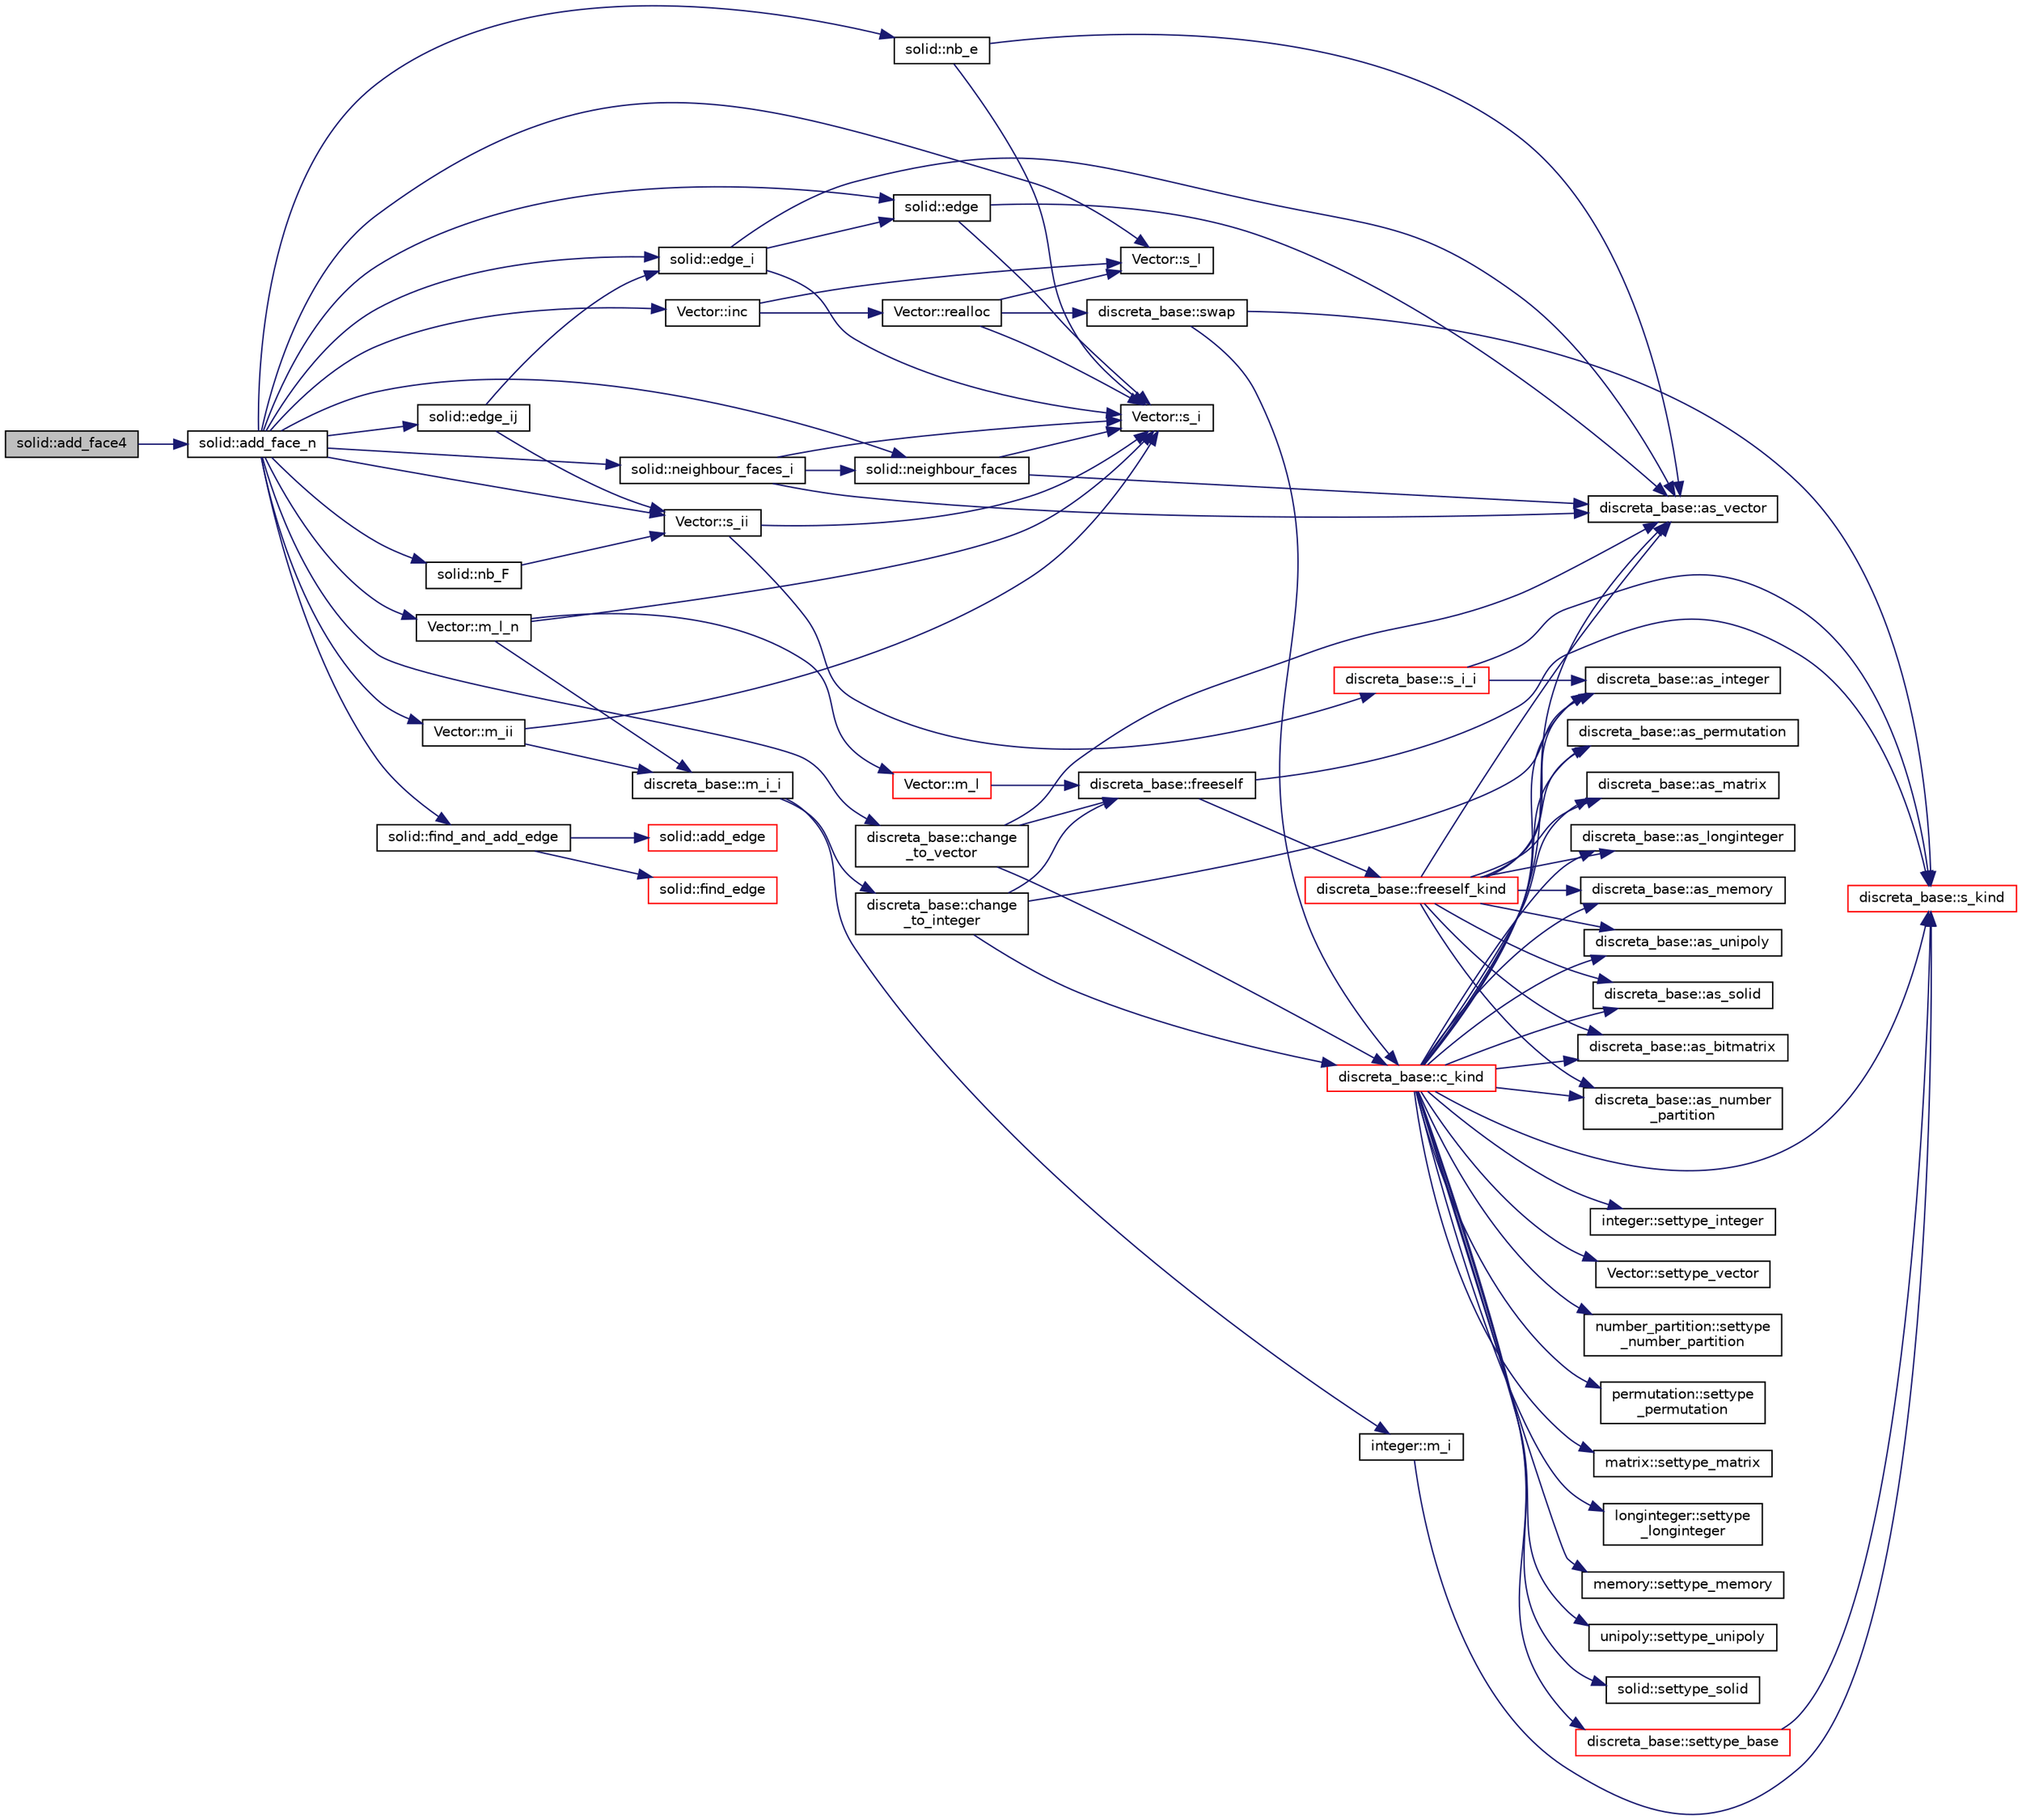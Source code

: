 digraph "solid::add_face4"
{
  edge [fontname="Helvetica",fontsize="10",labelfontname="Helvetica",labelfontsize="10"];
  node [fontname="Helvetica",fontsize="10",shape=record];
  rankdir="LR";
  Node478 [label="solid::add_face4",height=0.2,width=0.4,color="black", fillcolor="grey75", style="filled", fontcolor="black"];
  Node478 -> Node479 [color="midnightblue",fontsize="10",style="solid",fontname="Helvetica"];
  Node479 [label="solid::add_face_n",height=0.2,width=0.4,color="black", fillcolor="white", style="filled",URL="$d8/def/classsolid.html#adbadfbdd46abe10cb56f041d2408b001"];
  Node479 -> Node480 [color="midnightblue",fontsize="10",style="solid",fontname="Helvetica"];
  Node480 [label="Vector::s_l",height=0.2,width=0.4,color="black", fillcolor="white", style="filled",URL="$d5/db2/class_vector.html#ad2dc082288f858d22a528832289e0704"];
  Node479 -> Node481 [color="midnightblue",fontsize="10",style="solid",fontname="Helvetica"];
  Node481 [label="solid::nb_e",height=0.2,width=0.4,color="black", fillcolor="white", style="filled",URL="$d8/def/classsolid.html#aeb3bd7332f1a39cdb44db6be83cca3f5"];
  Node481 -> Node482 [color="midnightblue",fontsize="10",style="solid",fontname="Helvetica"];
  Node482 [label="Vector::s_i",height=0.2,width=0.4,color="black", fillcolor="white", style="filled",URL="$d5/db2/class_vector.html#a1c4fe1752523df8119f70dd550244871"];
  Node481 -> Node483 [color="midnightblue",fontsize="10",style="solid",fontname="Helvetica"];
  Node483 [label="discreta_base::as_vector",height=0.2,width=0.4,color="black", fillcolor="white", style="filled",URL="$d7/d71/classdiscreta__base.html#a7bdd6cae39c380b128ee9e17e42cf020"];
  Node479 -> Node484 [color="midnightblue",fontsize="10",style="solid",fontname="Helvetica"];
  Node484 [label="Vector::inc",height=0.2,width=0.4,color="black", fillcolor="white", style="filled",URL="$d5/db2/class_vector.html#a5f6fe0531bc3d9829becd8503e4156a3"];
  Node484 -> Node485 [color="midnightblue",fontsize="10",style="solid",fontname="Helvetica"];
  Node485 [label="Vector::realloc",height=0.2,width=0.4,color="black", fillcolor="white", style="filled",URL="$d5/db2/class_vector.html#a00aff28a4a7cacc8c5aaf44b6f3fb3a5"];
  Node485 -> Node480 [color="midnightblue",fontsize="10",style="solid",fontname="Helvetica"];
  Node485 -> Node482 [color="midnightblue",fontsize="10",style="solid",fontname="Helvetica"];
  Node485 -> Node486 [color="midnightblue",fontsize="10",style="solid",fontname="Helvetica"];
  Node486 [label="discreta_base::swap",height=0.2,width=0.4,color="black", fillcolor="white", style="filled",URL="$d7/d71/classdiscreta__base.html#a2e8acbb9d3476675dac5b6a583b0293e"];
  Node486 -> Node487 [color="midnightblue",fontsize="10",style="solid",fontname="Helvetica"];
  Node487 [label="discreta_base::s_kind",height=0.2,width=0.4,color="red", fillcolor="white", style="filled",URL="$d7/d71/classdiscreta__base.html#a8a830025c74adbbc3362418a7c2ba157"];
  Node486 -> Node490 [color="midnightblue",fontsize="10",style="solid",fontname="Helvetica"];
  Node490 [label="discreta_base::c_kind",height=0.2,width=0.4,color="red", fillcolor="white", style="filled",URL="$d7/d71/classdiscreta__base.html#adc2ff61589c2d083688e7a43f333cb62"];
  Node490 -> Node491 [color="midnightblue",fontsize="10",style="solid",fontname="Helvetica"];
  Node491 [label="discreta_base::settype_base",height=0.2,width=0.4,color="red", fillcolor="white", style="filled",URL="$d7/d71/classdiscreta__base.html#a4f42899a89447d1c3993ea07c38f8ad4"];
  Node491 -> Node487 [color="midnightblue",fontsize="10",style="solid",fontname="Helvetica"];
  Node490 -> Node492 [color="midnightblue",fontsize="10",style="solid",fontname="Helvetica"];
  Node492 [label="discreta_base::as_integer",height=0.2,width=0.4,color="black", fillcolor="white", style="filled",URL="$d7/d71/classdiscreta__base.html#a00d7691eaf874fd283d942692fe8dd26"];
  Node490 -> Node493 [color="midnightblue",fontsize="10",style="solid",fontname="Helvetica"];
  Node493 [label="integer::settype_integer",height=0.2,width=0.4,color="black", fillcolor="white", style="filled",URL="$d0/de5/classinteger.html#a6265c65ef311229acd513d748faba796"];
  Node490 -> Node483 [color="midnightblue",fontsize="10",style="solid",fontname="Helvetica"];
  Node490 -> Node494 [color="midnightblue",fontsize="10",style="solid",fontname="Helvetica"];
  Node494 [label="Vector::settype_vector",height=0.2,width=0.4,color="black", fillcolor="white", style="filled",URL="$d5/db2/class_vector.html#a34e0d00b18c051f23904a8429fa6c8b4"];
  Node490 -> Node495 [color="midnightblue",fontsize="10",style="solid",fontname="Helvetica"];
  Node495 [label="discreta_base::as_number\l_partition",height=0.2,width=0.4,color="black", fillcolor="white", style="filled",URL="$d7/d71/classdiscreta__base.html#a307aa09de0e925d46697707968ffab00"];
  Node490 -> Node496 [color="midnightblue",fontsize="10",style="solid",fontname="Helvetica"];
  Node496 [label="number_partition::settype\l_number_partition",height=0.2,width=0.4,color="black", fillcolor="white", style="filled",URL="$df/d50/classnumber__partition.html#a3aaec1b557758f643ffc8555bbc358be"];
  Node490 -> Node497 [color="midnightblue",fontsize="10",style="solid",fontname="Helvetica"];
  Node497 [label="discreta_base::as_permutation",height=0.2,width=0.4,color="black", fillcolor="white", style="filled",URL="$d7/d71/classdiscreta__base.html#aa4e72f36a82984239b12ae831e131098"];
  Node490 -> Node498 [color="midnightblue",fontsize="10",style="solid",fontname="Helvetica"];
  Node498 [label="permutation::settype\l_permutation",height=0.2,width=0.4,color="black", fillcolor="white", style="filled",URL="$d0/d08/classpermutation.html#af1eea29f86195cede9562e444664c28c"];
  Node490 -> Node499 [color="midnightblue",fontsize="10",style="solid",fontname="Helvetica"];
  Node499 [label="discreta_base::as_matrix",height=0.2,width=0.4,color="black", fillcolor="white", style="filled",URL="$d7/d71/classdiscreta__base.html#ae4d7f56d917a4707b838fbffde6467ff"];
  Node490 -> Node500 [color="midnightblue",fontsize="10",style="solid",fontname="Helvetica"];
  Node500 [label="matrix::settype_matrix",height=0.2,width=0.4,color="black", fillcolor="white", style="filled",URL="$d1/d8d/classmatrix.html#a1780283a64a789e4084d792683d276bb"];
  Node490 -> Node501 [color="midnightblue",fontsize="10",style="solid",fontname="Helvetica"];
  Node501 [label="discreta_base::as_longinteger",height=0.2,width=0.4,color="black", fillcolor="white", style="filled",URL="$d7/d71/classdiscreta__base.html#a20a094639eb711b10c8694c51937f7cd"];
  Node490 -> Node502 [color="midnightblue",fontsize="10",style="solid",fontname="Helvetica"];
  Node502 [label="longinteger::settype\l_longinteger",height=0.2,width=0.4,color="black", fillcolor="white", style="filled",URL="$d3/d71/classlonginteger.html#ae5f811ece8df31b9ff114368a18e1dc5"];
  Node490 -> Node503 [color="midnightblue",fontsize="10",style="solid",fontname="Helvetica"];
  Node503 [label="discreta_base::as_memory",height=0.2,width=0.4,color="black", fillcolor="white", style="filled",URL="$d7/d71/classdiscreta__base.html#ad94b2d7dce0cd4fa22db57f6e79c4bd2"];
  Node490 -> Node504 [color="midnightblue",fontsize="10",style="solid",fontname="Helvetica"];
  Node504 [label="memory::settype_memory",height=0.2,width=0.4,color="black", fillcolor="white", style="filled",URL="$d8/d99/classmemory.html#a33aae277f9b8fe36b02e9d5da895451b"];
  Node490 -> Node505 [color="midnightblue",fontsize="10",style="solid",fontname="Helvetica"];
  Node505 [label="discreta_base::as_unipoly",height=0.2,width=0.4,color="black", fillcolor="white", style="filled",URL="$d7/d71/classdiscreta__base.html#ad50d8027f039fe5c2478cddb243adc9d"];
  Node490 -> Node506 [color="midnightblue",fontsize="10",style="solid",fontname="Helvetica"];
  Node506 [label="unipoly::settype_unipoly",height=0.2,width=0.4,color="black", fillcolor="white", style="filled",URL="$d1/d89/classunipoly.html#a8db854fcc85c5e1150b1f1b1c005c95b"];
  Node490 -> Node507 [color="midnightblue",fontsize="10",style="solid",fontname="Helvetica"];
  Node507 [label="discreta_base::as_solid",height=0.2,width=0.4,color="black", fillcolor="white", style="filled",URL="$d7/d71/classdiscreta__base.html#a1fc5f2b85ec97ab0a69dd64903c970a5"];
  Node490 -> Node508 [color="midnightblue",fontsize="10",style="solid",fontname="Helvetica"];
  Node508 [label="solid::settype_solid",height=0.2,width=0.4,color="black", fillcolor="white", style="filled",URL="$d8/def/classsolid.html#a775bd4821f75a8aee4ea3d4335ff90e0"];
  Node490 -> Node509 [color="midnightblue",fontsize="10",style="solid",fontname="Helvetica"];
  Node509 [label="discreta_base::as_bitmatrix",height=0.2,width=0.4,color="black", fillcolor="white", style="filled",URL="$d7/d71/classdiscreta__base.html#a071ad54ea8ef6c9d1d15f532e5a76df6"];
  Node490 -> Node487 [color="midnightblue",fontsize="10",style="solid",fontname="Helvetica"];
  Node484 -> Node480 [color="midnightblue",fontsize="10",style="solid",fontname="Helvetica"];
  Node479 -> Node529 [color="midnightblue",fontsize="10",style="solid",fontname="Helvetica"];
  Node529 [label="solid::edge",height=0.2,width=0.4,color="black", fillcolor="white", style="filled",URL="$d8/def/classsolid.html#a703b914bee212828ebb65d3d5313460e"];
  Node529 -> Node482 [color="midnightblue",fontsize="10",style="solid",fontname="Helvetica"];
  Node529 -> Node483 [color="midnightblue",fontsize="10",style="solid",fontname="Helvetica"];
  Node479 -> Node530 [color="midnightblue",fontsize="10",style="solid",fontname="Helvetica"];
  Node530 [label="solid::neighbour_faces",height=0.2,width=0.4,color="black", fillcolor="white", style="filled",URL="$d8/def/classsolid.html#aa679392983420946e8f1db13b0fc40b0"];
  Node530 -> Node482 [color="midnightblue",fontsize="10",style="solid",fontname="Helvetica"];
  Node530 -> Node483 [color="midnightblue",fontsize="10",style="solid",fontname="Helvetica"];
  Node479 -> Node531 [color="midnightblue",fontsize="10",style="solid",fontname="Helvetica"];
  Node531 [label="Vector::m_ii",height=0.2,width=0.4,color="black", fillcolor="white", style="filled",URL="$d5/db2/class_vector.html#aa6a97eabb43f192a47947f4f6acbb04d"];
  Node531 -> Node482 [color="midnightblue",fontsize="10",style="solid",fontname="Helvetica"];
  Node531 -> Node532 [color="midnightblue",fontsize="10",style="solid",fontname="Helvetica"];
  Node532 [label="discreta_base::m_i_i",height=0.2,width=0.4,color="black", fillcolor="white", style="filled",URL="$d7/d71/classdiscreta__base.html#aa231464a9d4bc233f66608021c9ad997"];
  Node532 -> Node533 [color="midnightblue",fontsize="10",style="solid",fontname="Helvetica"];
  Node533 [label="discreta_base::change\l_to_integer",height=0.2,width=0.4,color="black", fillcolor="white", style="filled",URL="$d7/d71/classdiscreta__base.html#a58a5a5bd8f8e6f2dd7b4483b66dc7bb9"];
  Node533 -> Node534 [color="midnightblue",fontsize="10",style="solid",fontname="Helvetica"];
  Node534 [label="discreta_base::freeself",height=0.2,width=0.4,color="black", fillcolor="white", style="filled",URL="$d7/d71/classdiscreta__base.html#a9a3c9501a562293b5667c11b9174d6e5"];
  Node534 -> Node535 [color="midnightblue",fontsize="10",style="solid",fontname="Helvetica"];
  Node535 [label="discreta_base::freeself_kind",height=0.2,width=0.4,color="red", fillcolor="white", style="filled",URL="$d7/d71/classdiscreta__base.html#a63a23ada2165b3838fab719ed458cec8"];
  Node535 -> Node492 [color="midnightblue",fontsize="10",style="solid",fontname="Helvetica"];
  Node535 -> Node483 [color="midnightblue",fontsize="10",style="solid",fontname="Helvetica"];
  Node535 -> Node495 [color="midnightblue",fontsize="10",style="solid",fontname="Helvetica"];
  Node535 -> Node497 [color="midnightblue",fontsize="10",style="solid",fontname="Helvetica"];
  Node535 -> Node499 [color="midnightblue",fontsize="10",style="solid",fontname="Helvetica"];
  Node535 -> Node501 [color="midnightblue",fontsize="10",style="solid",fontname="Helvetica"];
  Node535 -> Node503 [color="midnightblue",fontsize="10",style="solid",fontname="Helvetica"];
  Node535 -> Node505 [color="midnightblue",fontsize="10",style="solid",fontname="Helvetica"];
  Node535 -> Node507 [color="midnightblue",fontsize="10",style="solid",fontname="Helvetica"];
  Node535 -> Node509 [color="midnightblue",fontsize="10",style="solid",fontname="Helvetica"];
  Node534 -> Node487 [color="midnightblue",fontsize="10",style="solid",fontname="Helvetica"];
  Node533 -> Node490 [color="midnightblue",fontsize="10",style="solid",fontname="Helvetica"];
  Node533 -> Node492 [color="midnightblue",fontsize="10",style="solid",fontname="Helvetica"];
  Node532 -> Node561 [color="midnightblue",fontsize="10",style="solid",fontname="Helvetica"];
  Node561 [label="integer::m_i",height=0.2,width=0.4,color="black", fillcolor="white", style="filled",URL="$d0/de5/classinteger.html#a869091f0a0f35f5354c8c4a70250e8a9"];
  Node561 -> Node487 [color="midnightblue",fontsize="10",style="solid",fontname="Helvetica"];
  Node479 -> Node562 [color="midnightblue",fontsize="10",style="solid",fontname="Helvetica"];
  Node562 [label="solid::nb_F",height=0.2,width=0.4,color="black", fillcolor="white", style="filled",URL="$d8/def/classsolid.html#a476fed0721c9fb1532618dd96db251d6"];
  Node562 -> Node563 [color="midnightblue",fontsize="10",style="solid",fontname="Helvetica"];
  Node563 [label="Vector::s_ii",height=0.2,width=0.4,color="black", fillcolor="white", style="filled",URL="$d5/db2/class_vector.html#a75d4942cc7b9794717b4846c10520db8"];
  Node563 -> Node482 [color="midnightblue",fontsize="10",style="solid",fontname="Helvetica"];
  Node563 -> Node564 [color="midnightblue",fontsize="10",style="solid",fontname="Helvetica"];
  Node564 [label="discreta_base::s_i_i",height=0.2,width=0.4,color="red", fillcolor="white", style="filled",URL="$d7/d71/classdiscreta__base.html#aadb92c01fbe69b3034b0214b33fbc735"];
  Node564 -> Node487 [color="midnightblue",fontsize="10",style="solid",fontname="Helvetica"];
  Node564 -> Node492 [color="midnightblue",fontsize="10",style="solid",fontname="Helvetica"];
  Node479 -> Node566 [color="midnightblue",fontsize="10",style="solid",fontname="Helvetica"];
  Node566 [label="solid::edge_i",height=0.2,width=0.4,color="black", fillcolor="white", style="filled",URL="$d8/def/classsolid.html#af5ed0a914a62d73b448c3546d9bb0e0c"];
  Node566 -> Node529 [color="midnightblue",fontsize="10",style="solid",fontname="Helvetica"];
  Node566 -> Node482 [color="midnightblue",fontsize="10",style="solid",fontname="Helvetica"];
  Node566 -> Node483 [color="midnightblue",fontsize="10",style="solid",fontname="Helvetica"];
  Node479 -> Node567 [color="midnightblue",fontsize="10",style="solid",fontname="Helvetica"];
  Node567 [label="discreta_base::change\l_to_vector",height=0.2,width=0.4,color="black", fillcolor="white", style="filled",URL="$d7/d71/classdiscreta__base.html#a66186d19c55ad54af11e2a040a763c38"];
  Node567 -> Node534 [color="midnightblue",fontsize="10",style="solid",fontname="Helvetica"];
  Node567 -> Node490 [color="midnightblue",fontsize="10",style="solid",fontname="Helvetica"];
  Node567 -> Node483 [color="midnightblue",fontsize="10",style="solid",fontname="Helvetica"];
  Node479 -> Node568 [color="midnightblue",fontsize="10",style="solid",fontname="Helvetica"];
  Node568 [label="Vector::m_l_n",height=0.2,width=0.4,color="black", fillcolor="white", style="filled",URL="$d5/db2/class_vector.html#a5c7c126e6266ecdc832c5ce5bc1cca2f"];
  Node568 -> Node569 [color="midnightblue",fontsize="10",style="solid",fontname="Helvetica"];
  Node569 [label="Vector::m_l",height=0.2,width=0.4,color="red", fillcolor="white", style="filled",URL="$d5/db2/class_vector.html#a00f5520c2a6b4f5282a1a8bcf8ea74eb"];
  Node569 -> Node534 [color="midnightblue",fontsize="10",style="solid",fontname="Helvetica"];
  Node568 -> Node482 [color="midnightblue",fontsize="10",style="solid",fontname="Helvetica"];
  Node568 -> Node532 [color="midnightblue",fontsize="10",style="solid",fontname="Helvetica"];
  Node479 -> Node571 [color="midnightblue",fontsize="10",style="solid",fontname="Helvetica"];
  Node571 [label="solid::neighbour_faces_i",height=0.2,width=0.4,color="black", fillcolor="white", style="filled",URL="$d8/def/classsolid.html#a5f8389874c5134f2ccb46a93c2335937"];
  Node571 -> Node530 [color="midnightblue",fontsize="10",style="solid",fontname="Helvetica"];
  Node571 -> Node482 [color="midnightblue",fontsize="10",style="solid",fontname="Helvetica"];
  Node571 -> Node483 [color="midnightblue",fontsize="10",style="solid",fontname="Helvetica"];
  Node479 -> Node572 [color="midnightblue",fontsize="10",style="solid",fontname="Helvetica"];
  Node572 [label="solid::find_and_add_edge",height=0.2,width=0.4,color="black", fillcolor="white", style="filled",URL="$d8/def/classsolid.html#a91c02de4312c4942c0f6642154d97047"];
  Node572 -> Node573 [color="midnightblue",fontsize="10",style="solid",fontname="Helvetica"];
  Node573 [label="solid::find_edge",height=0.2,width=0.4,color="red", fillcolor="white", style="filled",URL="$d8/def/classsolid.html#a4e6e784df5bac1fcd8398f5e6c7df493"];
  Node572 -> Node579 [color="midnightblue",fontsize="10",style="solid",fontname="Helvetica"];
  Node579 [label="solid::add_edge",height=0.2,width=0.4,color="red", fillcolor="white", style="filled",URL="$d8/def/classsolid.html#a972d36c69f629d8f78d3a7fccb5b75ba"];
  Node479 -> Node563 [color="midnightblue",fontsize="10",style="solid",fontname="Helvetica"];
  Node479 -> Node583 [color="midnightblue",fontsize="10",style="solid",fontname="Helvetica"];
  Node583 [label="solid::edge_ij",height=0.2,width=0.4,color="black", fillcolor="white", style="filled",URL="$d8/def/classsolid.html#a7fe7ff45f9406a6959ff27c5a7cbb067"];
  Node583 -> Node566 [color="midnightblue",fontsize="10",style="solid",fontname="Helvetica"];
  Node583 -> Node563 [color="midnightblue",fontsize="10",style="solid",fontname="Helvetica"];
}
